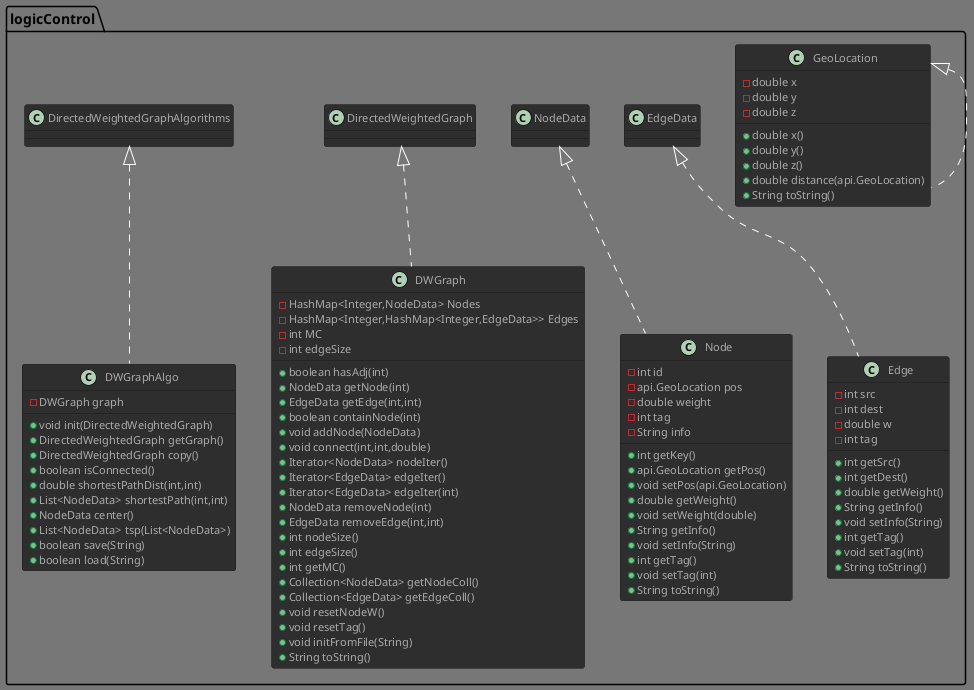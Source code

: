 @startuml
!theme reddress-darkblue
class logicControl.Edge {
- int src
- int dest
- double w
- int tag
+ int getSrc()
+ int getDest()
+ double getWeight()
+ String getInfo()
+ void setInfo(String)
+ int getTag()
+ void setTag(int)
+ String toString()
}
class logicControl.Node {
- int id
- api.GeoLocation pos
- double weight
- int tag
- String info
+ int getKey()
+ api.GeoLocation getPos()
+ void setPos(api.GeoLocation)
+ double getWeight()
+ void setWeight(double)
+ String getInfo()
+ void setInfo(String)
+ int getTag()
+ void setTag(int)
+ String toString()
}
class logicControl.DWGraph {
- HashMap<Integer,NodeData> Nodes
- HashMap<Integer,HashMap<Integer,EdgeData>> Edges
- int MC
- int edgeSize
+ boolean hasAdj(int)
+ NodeData getNode(int)
+ EdgeData getEdge(int,int)
+ boolean containNode(int)
+ void addNode(NodeData)
+ void connect(int,int,double)
+ Iterator<NodeData> nodeIter()
+ Iterator<EdgeData> edgeIter()
+ Iterator<EdgeData> edgeIter(int)
+ NodeData removeNode(int)
+ EdgeData removeEdge(int,int)
+ int nodeSize()
+ int edgeSize()
+ int getMC()
+ Collection<NodeData> getNodeColl()
+ Collection<EdgeData> getEdgeColl()
+ void resetNodeW()
+ void resetTag()
+ void initFromFile(String)
+ String toString()
}
class logicControl.DWGraphAlgo {
- DWGraph graph
+ void init(DirectedWeightedGraph)
+ DirectedWeightedGraph getGraph()
+ DirectedWeightedGraph copy()
+ boolean isConnected()
+ double shortestPathDist(int,int)
+ List<NodeData> shortestPath(int,int)
+ NodeData center()
+ List<NodeData> tsp(List<NodeData>)
+ boolean save(String)
+ boolean load(String)
}
class logicControl.GeoLocation {
- double x
- double y
- double z
+ double x()
+ double y()
+ double z()
+ double distance(api.GeoLocation)
+ String toString()
}


logicControl.EdgeData <|.. logicControl.Edge
logicControl.NodeData <|.. logicControl.Node
logicControl.DirectedWeightedGraph <|.. logicControl.DWGraph
logicControl.DirectedWeightedGraphAlgorithms <|.. logicControl.DWGraphAlgo
logicControl.GeoLocation <|.. logicControl.GeoLocation
@enduml